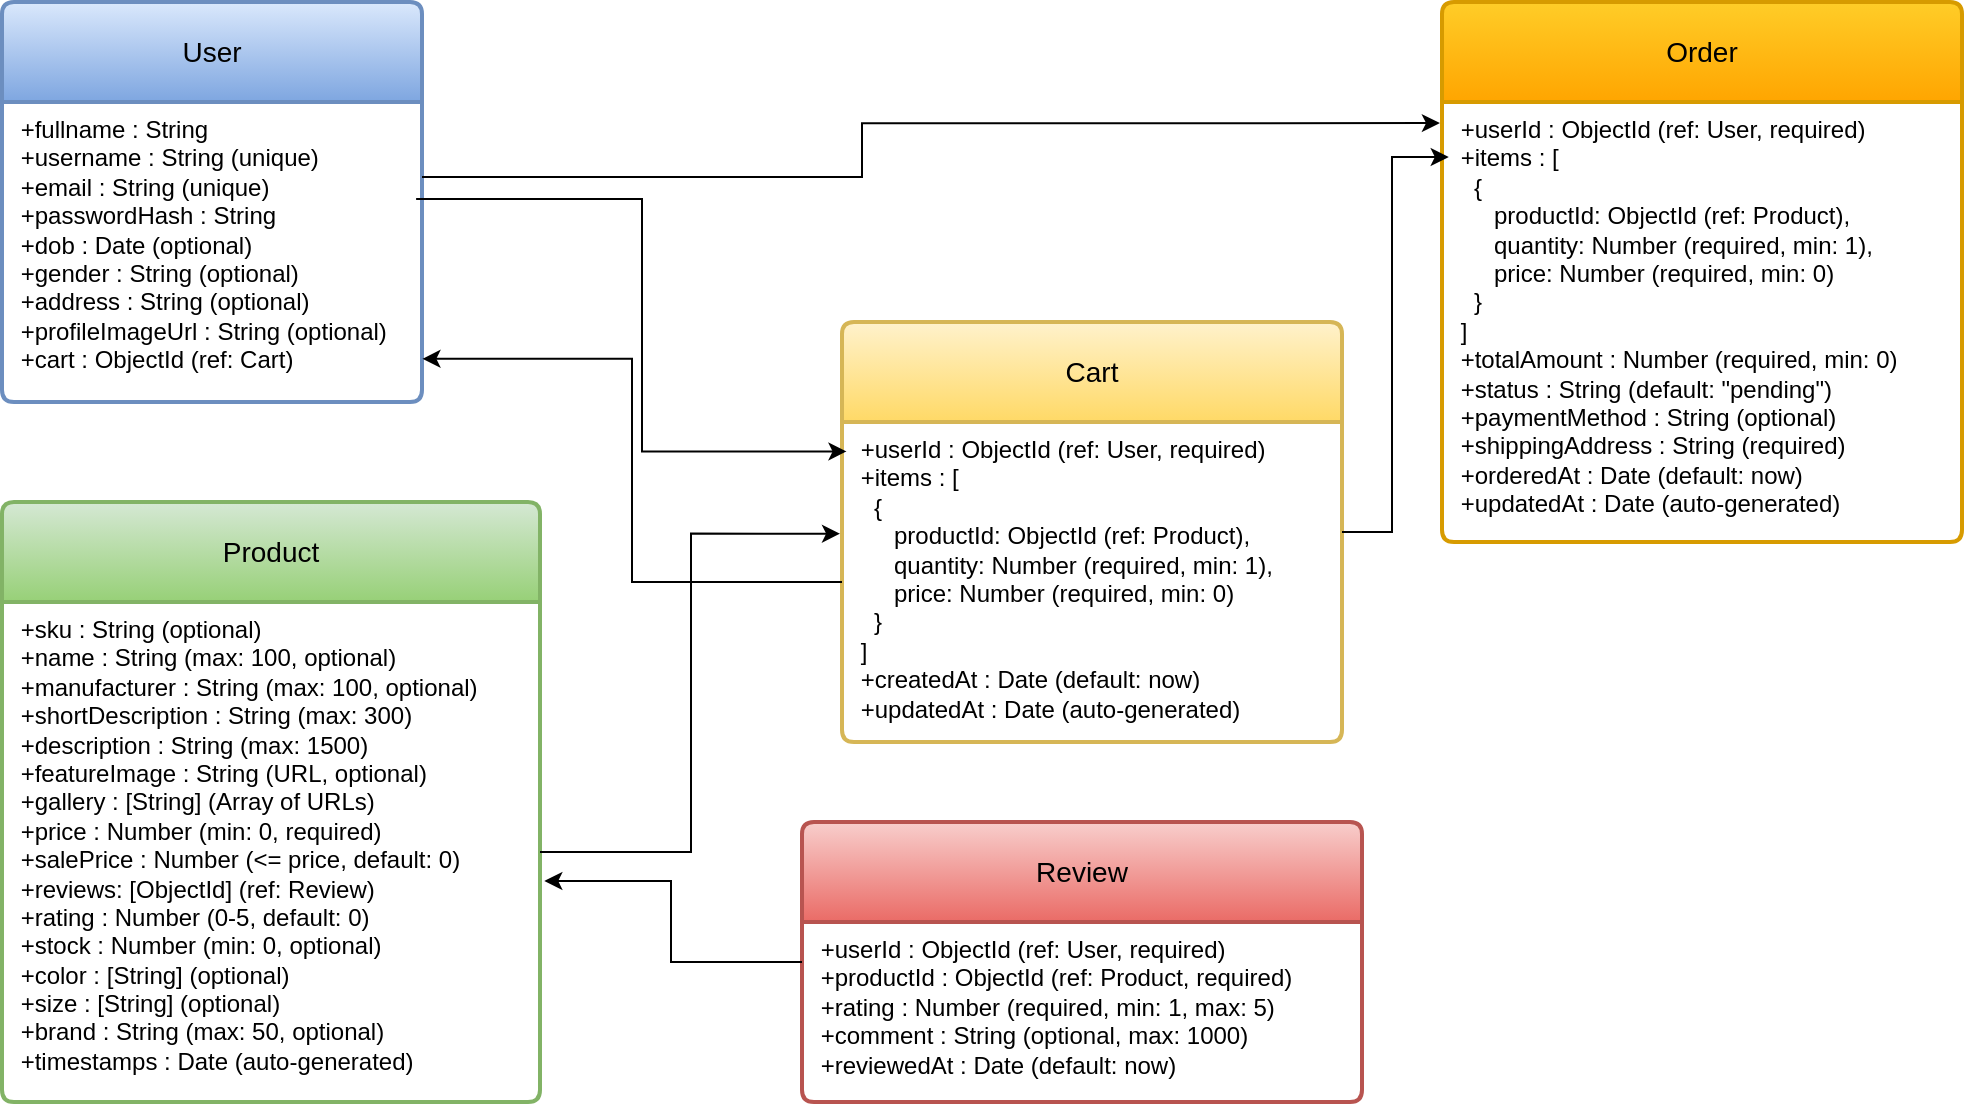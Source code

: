 <mxfile version="26.0.16">
  <diagram name="Page-1" id="GmD-bYQtK5WtnXkjYC__">
    <mxGraphModel dx="682" dy="821" grid="1" gridSize="10" guides="1" tooltips="1" connect="1" arrows="1" fold="1" page="1" pageScale="1" pageWidth="827" pageHeight="1169" math="0" shadow="0">
      <root>
        <mxCell id="0" />
        <mxCell id="1" parent="0" />
        <mxCell id="_zgY9jFlajQFq_DN7hSF-2" value="User" style="swimlane;childLayout=stackLayout;horizontal=1;startSize=50;horizontalStack=0;rounded=1;fontSize=14;fontStyle=0;strokeWidth=2;resizeParent=0;resizeLast=1;shadow=0;dashed=0;align=center;arcSize=4;whiteSpace=wrap;html=1;fillColor=#dae8fc;gradientColor=#7ea6e0;strokeColor=#6c8ebf;" vertex="1" parent="1">
          <mxGeometry x="1270" y="350" width="210" height="200" as="geometry">
            <mxRectangle x="1420" y="560" width="70" height="50" as="alternateBounds" />
          </mxGeometry>
        </mxCell>
        <mxCell id="_zgY9jFlajQFq_DN7hSF-3" value="&lt;div&gt;&amp;nbsp;+fullname : String&amp;nbsp; &amp;nbsp; &amp;nbsp; &amp;nbsp; &amp;nbsp; &amp;nbsp;&amp;nbsp;&lt;/div&gt;&lt;div&gt;&amp;nbsp;+username : String (unique)&amp;nbsp; &amp;nbsp;&lt;/div&gt;&lt;div&gt;&amp;nbsp;+email : String (unique)&amp;nbsp; &amp;nbsp; &amp;nbsp;&amp;nbsp;&lt;/div&gt;&lt;div&gt;&amp;nbsp;+passwordHash : String&amp;nbsp; &amp;nbsp; &amp;nbsp; &amp;nbsp;&amp;nbsp;&lt;/div&gt;&lt;div&gt;&amp;nbsp;+dob : Date (optional)&amp;nbsp; &amp;nbsp; &amp;nbsp; &amp;nbsp;&amp;nbsp;&lt;/div&gt;&lt;div&gt;&amp;nbsp;+gender : String (optional)&amp;nbsp; &amp;nbsp;&lt;/div&gt;&lt;div&gt;&amp;nbsp;+address : String (optional)&amp;nbsp;&amp;nbsp;&lt;/div&gt;&lt;div&gt;&amp;nbsp;+profileImageUrl : String (optional)&amp;nbsp;&lt;/div&gt;&lt;div&gt;&amp;nbsp;+cart : ObjectId (ref: Cart)&amp;nbsp;&lt;/div&gt;" style="align=left;strokeColor=none;fillColor=none;spacingLeft=4;spacingRight=4;fontSize=12;verticalAlign=top;resizable=0;rotatable=0;part=1;html=1;whiteSpace=wrap;" vertex="1" parent="_zgY9jFlajQFq_DN7hSF-2">
          <mxGeometry y="50" width="210" height="150" as="geometry" />
        </mxCell>
        <mxCell id="_zgY9jFlajQFq_DN7hSF-4" value="Product" style="swimlane;childLayout=stackLayout;horizontal=1;startSize=50;horizontalStack=0;rounded=1;fontSize=14;fontStyle=0;strokeWidth=2;resizeParent=0;resizeLast=1;shadow=0;dashed=0;align=center;arcSize=4;whiteSpace=wrap;html=1;fillColor=#d5e8d4;gradientColor=#97d077;strokeColor=#82b366;" vertex="1" parent="1">
          <mxGeometry x="1270" y="600" width="269" height="300" as="geometry" />
        </mxCell>
        <mxCell id="_zgY9jFlajQFq_DN7hSF-5" value="&lt;div&gt;&amp;nbsp;+sku : String (optional)&amp;nbsp; &amp;nbsp; &amp;nbsp; &amp;nbsp; &amp;nbsp; &amp;nbsp; &amp;nbsp; &amp;nbsp; &amp;nbsp; &amp;nbsp;&lt;/div&gt;&lt;div&gt;&amp;nbsp;+name : String (max: 100, optional)&amp;nbsp; &amp;nbsp; &amp;nbsp; &amp;nbsp;&amp;nbsp;&lt;/div&gt;&lt;div&gt;&amp;nbsp;+manufacturer : String (max: 100, optional)&lt;/div&gt;&lt;div&gt;&amp;nbsp;+shortDescription : String (max: 300)&amp;nbsp; &amp;nbsp; &amp;nbsp;&amp;nbsp;&lt;/div&gt;&lt;div&gt;&amp;nbsp;+description : String (max: 1500)&amp;nbsp; &amp;nbsp; &amp;nbsp; &amp;nbsp; &amp;nbsp;&amp;nbsp;&lt;/div&gt;&lt;div&gt;&amp;nbsp;+featureImage : String (URL, optional)&amp;nbsp; &amp;nbsp; &amp;nbsp;&lt;/div&gt;&lt;div&gt;&amp;nbsp;+gallery : [String] (Array of URLs)&amp;nbsp; &amp;nbsp; &amp;nbsp; &amp;nbsp;&amp;nbsp;&lt;/div&gt;&lt;div&gt;&amp;nbsp;+price : Number (min: 0, required)&amp;nbsp; &amp;nbsp; &amp;nbsp; &amp;nbsp; &amp;nbsp;&lt;/div&gt;&lt;div&gt;&amp;nbsp;+salePrice : Number (&amp;lt;= price, default: 0)&amp;nbsp;&lt;/div&gt;&lt;div&gt;&amp;nbsp;+reviews: [ObjectId] (ref: Review)&amp;nbsp; &amp;nbsp;&lt;/div&gt;&lt;div&gt;&amp;nbsp;+rating : Number (0-5, default: 0)&amp;nbsp; &amp;nbsp; &amp;nbsp; &amp;nbsp; &amp;nbsp;&lt;/div&gt;&lt;div&gt;&amp;nbsp;+stock : Number (min: 0, optional)&amp;nbsp; &amp;nbsp; &amp;nbsp; &amp;nbsp; &amp;nbsp;&lt;/div&gt;&lt;div&gt;&amp;nbsp;+color : [String] (optional)&amp;nbsp; &amp;nbsp; &amp;nbsp; &amp;nbsp; &amp;nbsp; &amp;nbsp; &amp;nbsp; &amp;nbsp;&lt;/div&gt;&lt;div&gt;&amp;nbsp;+size : [String] (optional)&amp;nbsp; &amp;nbsp; &amp;nbsp; &amp;nbsp; &amp;nbsp; &amp;nbsp; &amp;nbsp; &amp;nbsp;&amp;nbsp;&lt;/div&gt;&lt;div&gt;&amp;nbsp;+brand : String (max: 50, optional)&amp;nbsp; &amp;nbsp; &amp;nbsp; &amp;nbsp;&amp;nbsp;&lt;/div&gt;&lt;div&gt;&amp;nbsp;+timestamps : Date (auto-generated)&amp;nbsp;&lt;/div&gt;" style="align=left;strokeColor=none;fillColor=none;spacingLeft=4;spacingRight=4;fontSize=12;verticalAlign=top;resizable=0;rotatable=0;part=1;html=1;whiteSpace=wrap;" vertex="1" parent="_zgY9jFlajQFq_DN7hSF-4">
          <mxGeometry y="50" width="269" height="250" as="geometry" />
        </mxCell>
        <mxCell id="_zgY9jFlajQFq_DN7hSF-6" value="Order" style="swimlane;childLayout=stackLayout;horizontal=1;startSize=50;horizontalStack=0;rounded=1;fontSize=14;fontStyle=0;strokeWidth=2;resizeParent=0;resizeLast=1;shadow=0;dashed=0;align=center;arcSize=4;whiteSpace=wrap;html=1;fillColor=#ffcd28;gradientColor=#ffa500;strokeColor=#d79b00;" vertex="1" parent="1">
          <mxGeometry x="1990" y="350" width="260" height="270" as="geometry" />
        </mxCell>
        <mxCell id="_zgY9jFlajQFq_DN7hSF-7" value="&lt;div&gt;&amp;nbsp;+userId : ObjectId (ref: User, required)&amp;nbsp; &amp;nbsp; &amp;nbsp; &amp;nbsp; &amp;nbsp;&lt;/div&gt;&lt;div&gt;&amp;nbsp;&lt;span style=&quot;background-color: transparent;&quot;&gt;+items : [&amp;nbsp; &amp;nbsp; &amp;nbsp; &amp;nbsp; &amp;nbsp; &amp;nbsp; &amp;nbsp; &amp;nbsp; &amp;nbsp; &amp;nbsp; &amp;nbsp; &amp;nbsp; &amp;nbsp; &amp;nbsp; &amp;nbsp; &amp;nbsp; &amp;nbsp; &amp;nbsp; &amp;nbsp; &amp;nbsp;&lt;/span&gt;&lt;/div&gt;&lt;div&gt;&amp;nbsp; &amp;nbsp;{&amp;nbsp; &amp;nbsp; &amp;nbsp; &amp;nbsp; &amp;nbsp; &amp;nbsp; &amp;nbsp; &amp;nbsp; &amp;nbsp; &amp;nbsp; &amp;nbsp; &amp;nbsp; &amp;nbsp; &amp;nbsp; &amp;nbsp; &amp;nbsp; &amp;nbsp; &amp;nbsp; &amp;nbsp; &amp;nbsp; &amp;nbsp; &amp;nbsp; &amp;nbsp;&lt;/div&gt;&lt;div&gt;&amp;nbsp; &amp;nbsp; &amp;nbsp; productId: ObjectId (ref: Product),&amp;nbsp; &amp;nbsp; &amp;nbsp; &amp;nbsp;&amp;nbsp;&lt;/div&gt;&lt;div&gt;&amp;nbsp; &amp;nbsp; &amp;nbsp; quantity: Number (required, min: 1),&amp;nbsp; &amp;nbsp; &amp;nbsp; &amp;nbsp;&lt;/div&gt;&lt;div&gt;&amp;nbsp; &amp;nbsp; &amp;nbsp; price: Number (required, min: 0)&amp;nbsp; &amp;nbsp; &amp;nbsp; &amp;nbsp; &amp;nbsp; &amp;nbsp;&lt;/div&gt;&lt;div&gt;&amp;nbsp; &amp;nbsp;}&amp;nbsp; &amp;nbsp; &amp;nbsp; &amp;nbsp; &amp;nbsp; &amp;nbsp; &amp;nbsp; &amp;nbsp; &amp;nbsp; &amp;nbsp; &amp;nbsp; &amp;nbsp; &amp;nbsp; &amp;nbsp; &amp;nbsp; &amp;nbsp; &amp;nbsp; &amp;nbsp; &amp;nbsp; &amp;nbsp; &amp;nbsp; &amp;nbsp; &amp;nbsp;&lt;/div&gt;&lt;div&gt;&amp;nbsp;]&amp;nbsp;&lt;/div&gt;&lt;div&gt;&amp;nbsp;+totalAmount : Number (required, min: 0)&amp;nbsp; &amp;nbsp; &amp;nbsp; &amp;nbsp;&amp;nbsp;&lt;/div&gt;&lt;div&gt;&amp;nbsp;+status : String (default: &quot;pending&quot;)&amp;nbsp; &amp;nbsp; &amp;nbsp; &amp;nbsp; &amp;nbsp; &amp;nbsp;&lt;/div&gt;&lt;div&gt;&amp;nbsp;+paymentMethod : String (optional)&amp;nbsp; &amp;nbsp; &amp;nbsp; &amp;nbsp; &amp;nbsp; &amp;nbsp; &amp;nbsp;&amp;nbsp;&lt;/div&gt;&lt;div&gt;&amp;nbsp;+shippingAddress : String (required)&amp;nbsp; &amp;nbsp; &amp;nbsp; &amp;nbsp; &amp;nbsp; &amp;nbsp;&amp;nbsp;&lt;/div&gt;&lt;div&gt;&amp;nbsp;+orderedAt : Date (default: now)&amp;nbsp; &amp;nbsp; &amp;nbsp; &amp;nbsp; &amp;nbsp; &amp;nbsp; &amp;nbsp; &amp;nbsp;&amp;nbsp;&lt;/div&gt;&lt;div&gt;&amp;nbsp;+updatedAt : Date (auto-generated)&amp;nbsp;&lt;/div&gt;" style="align=left;strokeColor=none;fillColor=none;spacingLeft=4;spacingRight=4;fontSize=12;verticalAlign=top;resizable=0;rotatable=0;part=1;html=1;whiteSpace=wrap;" vertex="1" parent="_zgY9jFlajQFq_DN7hSF-6">
          <mxGeometry y="50" width="260" height="220" as="geometry" />
        </mxCell>
        <mxCell id="_zgY9jFlajQFq_DN7hSF-13" value="Review" style="swimlane;childLayout=stackLayout;horizontal=1;startSize=50;horizontalStack=0;rounded=1;fontSize=14;fontStyle=0;strokeWidth=2;resizeParent=0;resizeLast=1;shadow=0;dashed=0;align=center;arcSize=4;whiteSpace=wrap;html=1;fillColor=#f8cecc;gradientColor=#ea6b66;strokeColor=#b85450;" vertex="1" parent="1">
          <mxGeometry x="1670" y="760" width="280" height="140" as="geometry" />
        </mxCell>
        <mxCell id="_zgY9jFlajQFq_DN7hSF-14" value="&lt;div&gt;&amp;nbsp;+userId : ObjectId (ref: User, required)&amp;nbsp; &amp;nbsp; &amp;nbsp; &amp;nbsp; &amp;nbsp;&lt;/div&gt;&lt;div&gt;&amp;nbsp;+productId : ObjectId (ref: Product, required)&amp;nbsp; &amp;nbsp;&lt;/div&gt;&lt;div&gt;&amp;nbsp;+rating : Number (required, min: 1, max: 5)&amp;nbsp; &amp;nbsp; &amp;nbsp;&amp;nbsp;&lt;/div&gt;&lt;div&gt;&amp;nbsp;+comment : String (optional, max: 1000)&amp;nbsp; &amp;nbsp; &amp;nbsp; &amp;nbsp; &amp;nbsp;&lt;/div&gt;&lt;div&gt;&amp;nbsp;+reviewedAt : Date (default: now)&amp;nbsp; &amp;nbsp; &amp;nbsp;&lt;/div&gt;" style="align=left;strokeColor=none;fillColor=none;spacingLeft=4;spacingRight=4;fontSize=12;verticalAlign=top;resizable=0;rotatable=0;part=1;html=1;whiteSpace=wrap;" vertex="1" parent="_zgY9jFlajQFq_DN7hSF-13">
          <mxGeometry y="50" width="280" height="90" as="geometry" />
        </mxCell>
        <mxCell id="_zgY9jFlajQFq_DN7hSF-16" value="Cart" style="swimlane;childLayout=stackLayout;horizontal=1;startSize=50;horizontalStack=0;rounded=1;fontSize=14;fontStyle=0;strokeWidth=2;resizeParent=0;resizeLast=1;shadow=0;dashed=0;align=center;arcSize=4;whiteSpace=wrap;html=1;fillColor=#fff2cc;gradientColor=#ffd966;strokeColor=#d6b656;" vertex="1" parent="1">
          <mxGeometry x="1690" y="510" width="250" height="210" as="geometry" />
        </mxCell>
        <mxCell id="_zgY9jFlajQFq_DN7hSF-17" value="&lt;div&gt;&amp;nbsp;+userId : ObjectId (ref: User, required)&amp;nbsp; &amp;nbsp; &amp;nbsp; &amp;nbsp; &amp;nbsp;&lt;/div&gt;&lt;div&gt;&amp;nbsp;+items : [&amp;nbsp; &amp;nbsp; &amp;nbsp; &amp;nbsp; &amp;nbsp; &amp;nbsp; &amp;nbsp; &amp;nbsp; &amp;nbsp; &amp;nbsp; &amp;nbsp; &amp;nbsp; &amp;nbsp; &amp;nbsp; &amp;nbsp; &amp;nbsp; &amp;nbsp; &amp;nbsp; &amp;nbsp; &amp;nbsp;&lt;/div&gt;&lt;div&gt;&amp;nbsp; &amp;nbsp;{&amp;nbsp; &amp;nbsp; &amp;nbsp; &amp;nbsp; &amp;nbsp; &amp;nbsp; &amp;nbsp; &amp;nbsp; &amp;nbsp; &amp;nbsp; &amp;nbsp; &amp;nbsp; &amp;nbsp; &amp;nbsp; &amp;nbsp; &amp;nbsp; &amp;nbsp; &amp;nbsp; &amp;nbsp; &amp;nbsp; &amp;nbsp; &amp;nbsp; &amp;nbsp;&lt;/div&gt;&lt;div&gt;&amp;nbsp; &amp;nbsp; &amp;nbsp; productId: ObjectId (ref: Product),&amp;nbsp; &amp;nbsp; &amp;nbsp; &amp;nbsp;&amp;nbsp;&lt;/div&gt;&lt;div&gt;&amp;nbsp; &amp;nbsp; &amp;nbsp; quantity: Number (required, min: 1),&amp;nbsp; &amp;nbsp; &amp;nbsp; &amp;nbsp;&lt;/div&gt;&lt;div&gt;&amp;nbsp; &amp;nbsp; &amp;nbsp; price: Number (required, min: 0)&amp;nbsp; &amp;nbsp; &amp;nbsp; &amp;nbsp; &amp;nbsp; &amp;nbsp;&lt;/div&gt;&lt;div&gt;&amp;nbsp; &amp;nbsp;}&amp;nbsp; &amp;nbsp; &amp;nbsp; &amp;nbsp; &amp;nbsp; &amp;nbsp; &amp;nbsp; &amp;nbsp; &amp;nbsp; &amp;nbsp; &amp;nbsp; &amp;nbsp; &amp;nbsp; &amp;nbsp; &amp;nbsp; &amp;nbsp; &amp;nbsp; &amp;nbsp; &amp;nbsp; &amp;nbsp; &amp;nbsp; &amp;nbsp; &amp;nbsp;&lt;/div&gt;&lt;div&gt;&amp;nbsp;]&amp;nbsp; &amp;nbsp; &amp;nbsp; &amp;nbsp; &amp;nbsp; &amp;nbsp; &amp;nbsp; &amp;nbsp; &amp;nbsp; &amp;nbsp; &amp;nbsp; &amp;nbsp; &amp;nbsp; &amp;nbsp; &amp;nbsp; &amp;nbsp; &amp;nbsp; &amp;nbsp; &amp;nbsp; &amp;nbsp; &amp;nbsp; &amp;nbsp; &amp;nbsp; &amp;nbsp;&lt;/div&gt;&lt;div&gt;&amp;nbsp;+createdAt : Date (default: now)&amp;nbsp; &amp;nbsp; &amp;nbsp; &amp;nbsp; &amp;nbsp; &amp;nbsp; &amp;nbsp; &amp;nbsp;&amp;nbsp;&lt;/div&gt;&lt;div&gt;&amp;nbsp;+updatedAt : Date (auto-generated)&amp;nbsp;&lt;/div&gt;" style="align=left;strokeColor=none;fillColor=none;spacingLeft=4;spacingRight=4;fontSize=12;verticalAlign=top;resizable=0;rotatable=0;part=1;html=1;whiteSpace=wrap;" vertex="1" parent="_zgY9jFlajQFq_DN7hSF-16">
          <mxGeometry y="50" width="250" height="160" as="geometry" />
        </mxCell>
        <mxCell id="_zgY9jFlajQFq_DN7hSF-19" style="edgeStyle=orthogonalEdgeStyle;rounded=0;orthogonalLoop=1;jettySize=auto;html=1;exitX=0.986;exitY=0.323;exitDx=0;exitDy=0;entryX=0.009;entryY=0.092;entryDx=0;entryDy=0;entryPerimeter=0;exitPerimeter=0;" edge="1" parent="1" source="_zgY9jFlajQFq_DN7hSF-3" target="_zgY9jFlajQFq_DN7hSF-17">
          <mxGeometry relative="1" as="geometry">
            <Array as="points">
              <mxPoint x="1590" y="448" />
              <mxPoint x="1590" y="575" />
            </Array>
          </mxGeometry>
        </mxCell>
        <mxCell id="_zgY9jFlajQFq_DN7hSF-20" style="edgeStyle=orthogonalEdgeStyle;rounded=0;orthogonalLoop=1;jettySize=auto;html=1;exitX=1;exitY=0.5;exitDx=0;exitDy=0;entryX=-0.004;entryY=0.349;entryDx=0;entryDy=0;entryPerimeter=0;" edge="1" parent="1" source="_zgY9jFlajQFq_DN7hSF-5" target="_zgY9jFlajQFq_DN7hSF-17">
          <mxGeometry relative="1" as="geometry" />
        </mxCell>
        <mxCell id="_zgY9jFlajQFq_DN7hSF-21" style="edgeStyle=orthogonalEdgeStyle;rounded=0;orthogonalLoop=1;jettySize=auto;html=1;entryX=0.013;entryY=0.125;entryDx=0;entryDy=0;entryPerimeter=0;" edge="1" parent="1" source="_zgY9jFlajQFq_DN7hSF-16" target="_zgY9jFlajQFq_DN7hSF-7">
          <mxGeometry relative="1" as="geometry" />
        </mxCell>
        <mxCell id="_zgY9jFlajQFq_DN7hSF-22" style="edgeStyle=orthogonalEdgeStyle;rounded=0;orthogonalLoop=1;jettySize=auto;html=1;exitX=1;exitY=0.25;exitDx=0;exitDy=0;entryX=-0.004;entryY=0.048;entryDx=0;entryDy=0;entryPerimeter=0;" edge="1" parent="1" source="_zgY9jFlajQFq_DN7hSF-3" target="_zgY9jFlajQFq_DN7hSF-7">
          <mxGeometry relative="1" as="geometry">
            <Array as="points">
              <mxPoint x="1700" y="438" />
              <mxPoint x="1700" y="411" />
            </Array>
          </mxGeometry>
        </mxCell>
        <mxCell id="_zgY9jFlajQFq_DN7hSF-23" style="edgeStyle=orthogonalEdgeStyle;rounded=0;orthogonalLoop=1;jettySize=auto;html=1;entryX=1.008;entryY=0.558;entryDx=0;entryDy=0;entryPerimeter=0;" edge="1" parent="1" source="_zgY9jFlajQFq_DN7hSF-13" target="_zgY9jFlajQFq_DN7hSF-5">
          <mxGeometry relative="1" as="geometry" />
        </mxCell>
        <mxCell id="_zgY9jFlajQFq_DN7hSF-24" style="edgeStyle=orthogonalEdgeStyle;rounded=0;orthogonalLoop=1;jettySize=auto;html=1;entryX=1.001;entryY=0.856;entryDx=0;entryDy=0;entryPerimeter=0;exitX=0;exitY=0.5;exitDx=0;exitDy=0;" edge="1" parent="1" source="_zgY9jFlajQFq_DN7hSF-17" target="_zgY9jFlajQFq_DN7hSF-3">
          <mxGeometry relative="1" as="geometry">
            <mxPoint x="1680" y="640" as="sourcePoint" />
          </mxGeometry>
        </mxCell>
      </root>
    </mxGraphModel>
  </diagram>
</mxfile>
